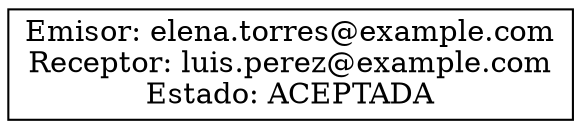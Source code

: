 digraph G {
node [shape=record];
rankdir=LR;
node0 [label="{Emisor: elena.torres@example.com\nReceptor: luis.perez@example.com\nEstado: ACEPTADA}"];
}
